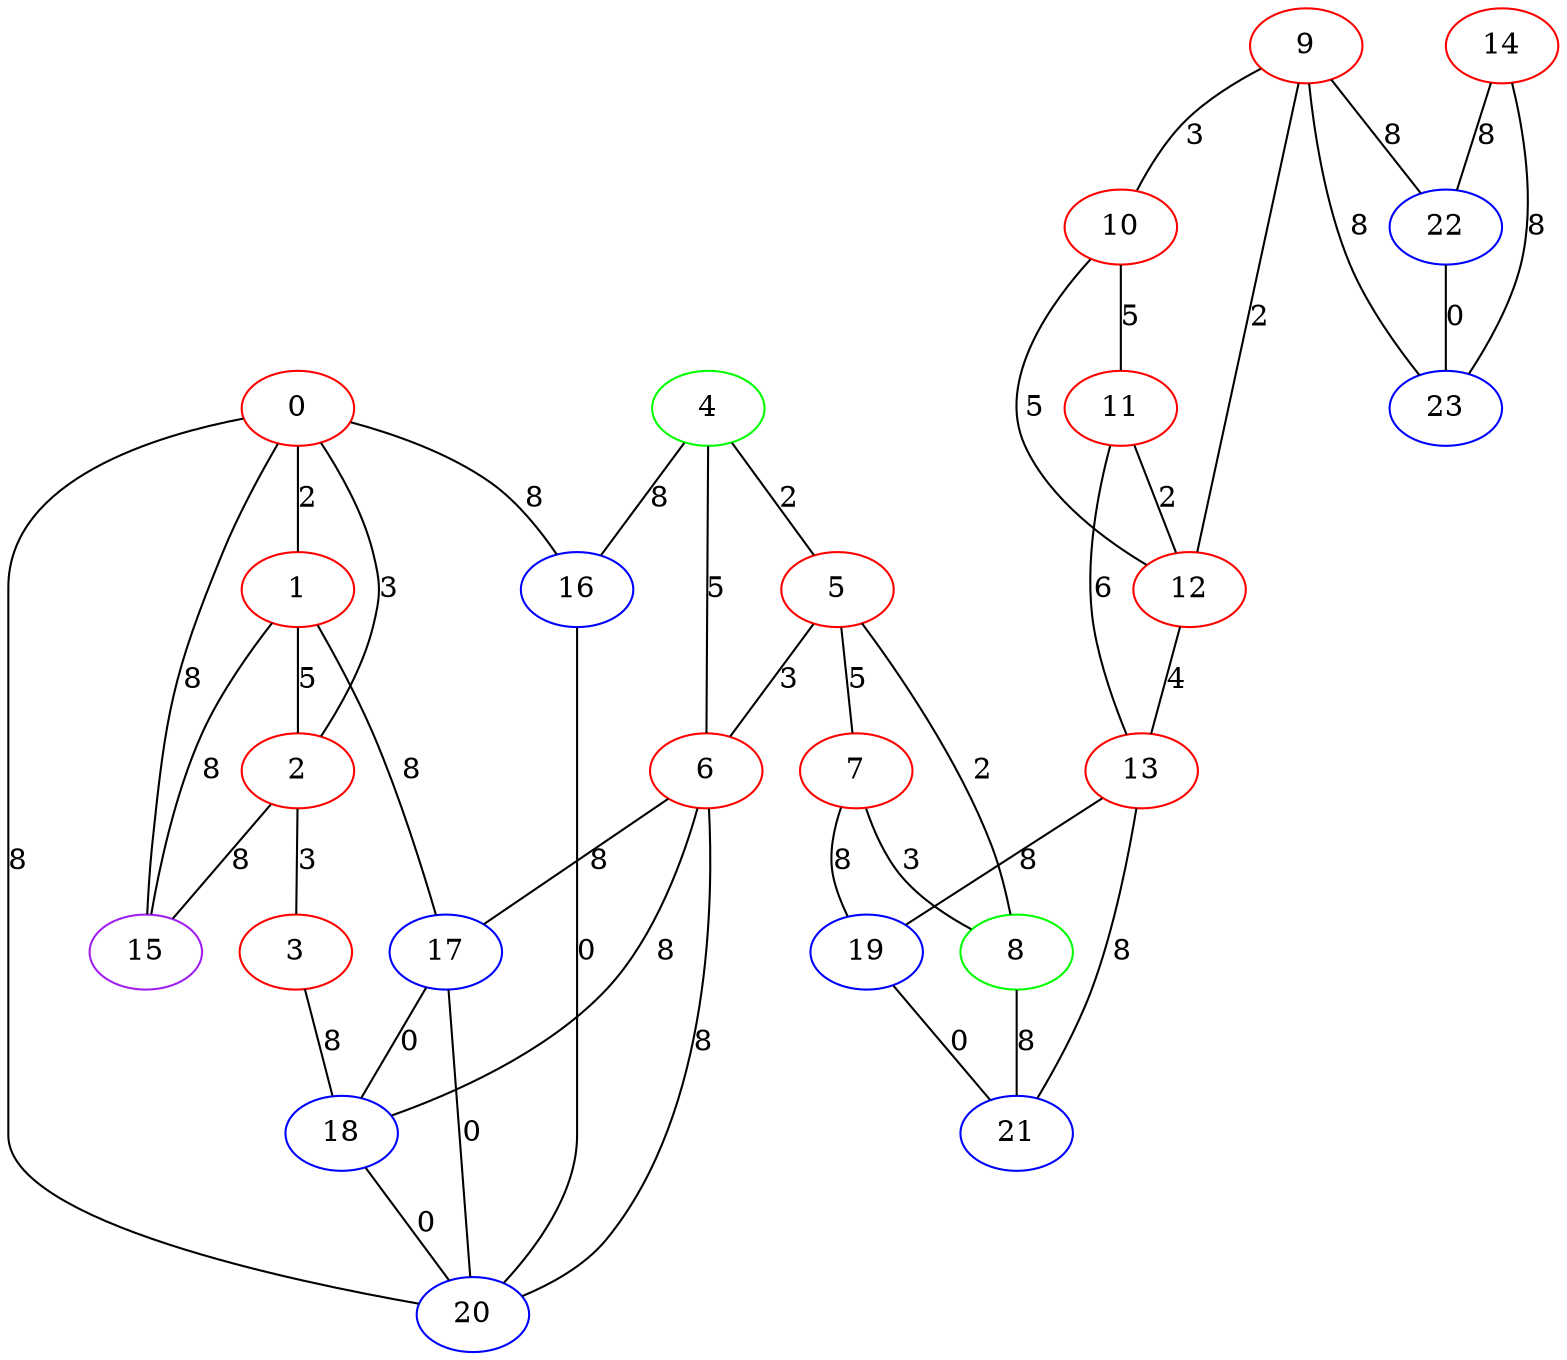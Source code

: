 graph "" {
0 [color=red, weight=1];
1 [color=red, weight=1];
2 [color=red, weight=1];
3 [color=red, weight=1];
4 [color=green, weight=2];
5 [color=red, weight=1];
6 [color=red, weight=1];
7 [color=red, weight=1];
8 [color=green, weight=2];
9 [color=red, weight=1];
10 [color=red, weight=1];
11 [color=red, weight=1];
12 [color=red, weight=1];
13 [color=red, weight=1];
14 [color=red, weight=1];
15 [color=purple, weight=4];
16 [color=blue, weight=3];
17 [color=blue, weight=3];
18 [color=blue, weight=3];
19 [color=blue, weight=3];
20 [color=blue, weight=3];
21 [color=blue, weight=3];
22 [color=blue, weight=3];
23 [color=blue, weight=3];
0 -- 16  [key=0, label=8];
0 -- 1  [key=0, label=2];
0 -- 2  [key=0, label=3];
0 -- 20  [key=0, label=8];
0 -- 15  [key=0, label=8];
1 -- 17  [key=0, label=8];
1 -- 2  [key=0, label=5];
1 -- 15  [key=0, label=8];
2 -- 3  [key=0, label=3];
2 -- 15  [key=0, label=8];
3 -- 18  [key=0, label=8];
4 -- 16  [key=0, label=8];
4 -- 5  [key=0, label=2];
4 -- 6  [key=0, label=5];
5 -- 8  [key=0, label=2];
5 -- 6  [key=0, label=3];
5 -- 7  [key=0, label=5];
6 -- 17  [key=0, label=8];
6 -- 18  [key=0, label=8];
6 -- 20  [key=0, label=8];
7 -- 8  [key=0, label=3];
7 -- 19  [key=0, label=8];
8 -- 21  [key=0, label=8];
9 -- 10  [key=0, label=3];
9 -- 12  [key=0, label=2];
9 -- 22  [key=0, label=8];
9 -- 23  [key=0, label=8];
10 -- 11  [key=0, label=5];
10 -- 12  [key=0, label=5];
11 -- 12  [key=0, label=2];
11 -- 13  [key=0, label=6];
12 -- 13  [key=0, label=4];
13 -- 19  [key=0, label=8];
13 -- 21  [key=0, label=8];
14 -- 22  [key=0, label=8];
14 -- 23  [key=0, label=8];
16 -- 20  [key=0, label=0];
17 -- 18  [key=0, label=0];
17 -- 20  [key=0, label=0];
18 -- 20  [key=0, label=0];
19 -- 21  [key=0, label=0];
22 -- 23  [key=0, label=0];
}
